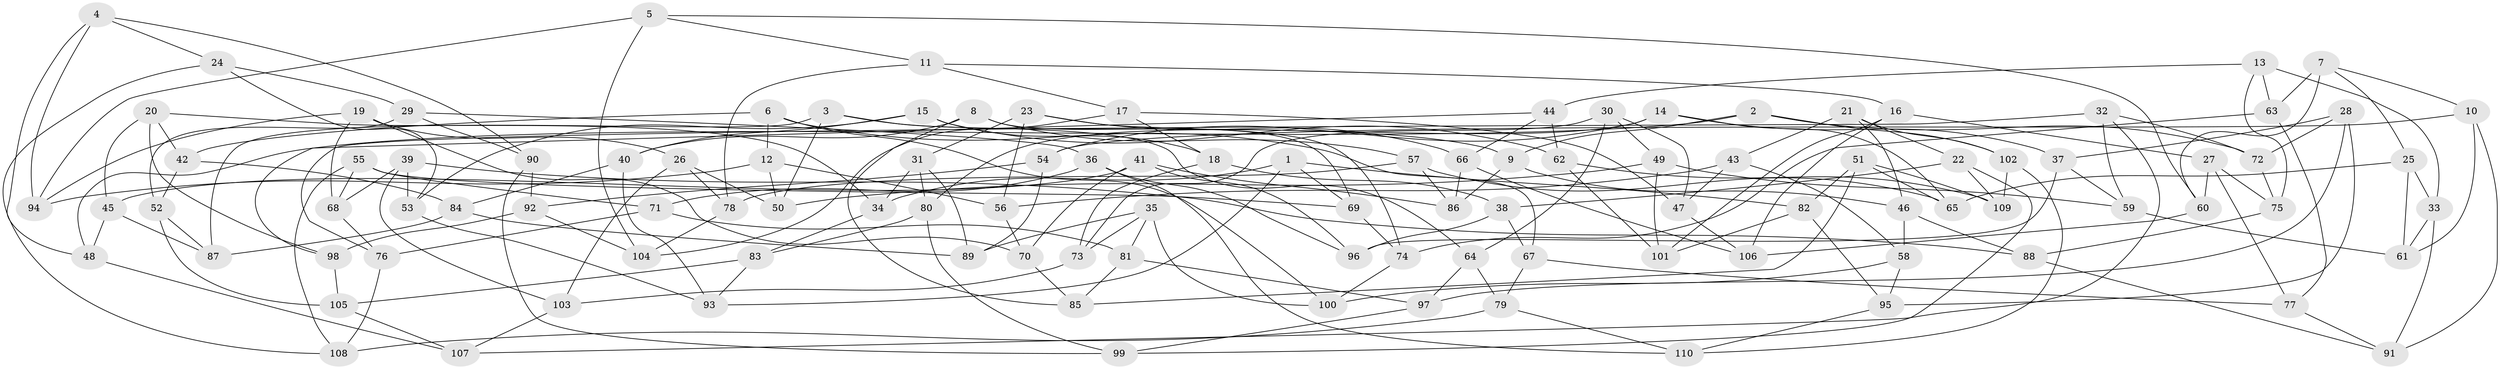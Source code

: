 // coarse degree distribution, {6: 0.5818181818181818, 4: 0.10909090909090909, 5: 0.21818181818181817, 8: 0.01818181818181818, 3: 0.01818181818181818, 7: 0.05454545454545454}
// Generated by graph-tools (version 1.1) at 2025/38/03/04/25 23:38:06]
// undirected, 110 vertices, 220 edges
graph export_dot {
  node [color=gray90,style=filled];
  1;
  2;
  3;
  4;
  5;
  6;
  7;
  8;
  9;
  10;
  11;
  12;
  13;
  14;
  15;
  16;
  17;
  18;
  19;
  20;
  21;
  22;
  23;
  24;
  25;
  26;
  27;
  28;
  29;
  30;
  31;
  32;
  33;
  34;
  35;
  36;
  37;
  38;
  39;
  40;
  41;
  42;
  43;
  44;
  45;
  46;
  47;
  48;
  49;
  50;
  51;
  52;
  53;
  54;
  55;
  56;
  57;
  58;
  59;
  60;
  61;
  62;
  63;
  64;
  65;
  66;
  67;
  68;
  69;
  70;
  71;
  72;
  73;
  74;
  75;
  76;
  77;
  78;
  79;
  80;
  81;
  82;
  83;
  84;
  85;
  86;
  87;
  88;
  89;
  90;
  91;
  92;
  93;
  94;
  95;
  96;
  97;
  98;
  99;
  100;
  101;
  102;
  103;
  104;
  105;
  106;
  107;
  108;
  109;
  110;
  1 -- 93;
  1 -- 34;
  1 -- 69;
  1 -- 82;
  2 -- 9;
  2 -- 48;
  2 -- 102;
  2 -- 72;
  3 -- 87;
  3 -- 9;
  3 -- 64;
  3 -- 50;
  4 -- 24;
  4 -- 48;
  4 -- 90;
  4 -- 94;
  5 -- 94;
  5 -- 60;
  5 -- 11;
  5 -- 104;
  6 -- 42;
  6 -- 67;
  6 -- 100;
  6 -- 12;
  7 -- 60;
  7 -- 63;
  7 -- 25;
  7 -- 10;
  8 -- 40;
  8 -- 69;
  8 -- 85;
  8 -- 57;
  9 -- 86;
  9 -- 46;
  10 -- 54;
  10 -- 61;
  10 -- 91;
  11 -- 16;
  11 -- 17;
  11 -- 78;
  12 -- 56;
  12 -- 94;
  12 -- 50;
  13 -- 33;
  13 -- 75;
  13 -- 44;
  13 -- 63;
  14 -- 80;
  14 -- 37;
  14 -- 54;
  14 -- 65;
  15 -- 53;
  15 -- 40;
  15 -- 18;
  15 -- 62;
  16 -- 27;
  16 -- 101;
  16 -- 106;
  17 -- 47;
  17 -- 18;
  17 -- 104;
  18 -- 73;
  18 -- 38;
  19 -- 70;
  19 -- 94;
  19 -- 26;
  19 -- 68;
  20 -- 34;
  20 -- 42;
  20 -- 45;
  20 -- 98;
  21 -- 43;
  21 -- 46;
  21 -- 102;
  21 -- 22;
  22 -- 38;
  22 -- 99;
  22 -- 109;
  23 -- 66;
  23 -- 56;
  23 -- 31;
  23 -- 74;
  24 -- 53;
  24 -- 108;
  24 -- 29;
  25 -- 65;
  25 -- 33;
  25 -- 61;
  26 -- 78;
  26 -- 50;
  26 -- 103;
  27 -- 77;
  27 -- 60;
  27 -- 75;
  28 -- 72;
  28 -- 95;
  28 -- 37;
  28 -- 97;
  29 -- 90;
  29 -- 36;
  29 -- 52;
  30 -- 64;
  30 -- 73;
  30 -- 47;
  30 -- 49;
  31 -- 34;
  31 -- 89;
  31 -- 80;
  32 -- 76;
  32 -- 72;
  32 -- 107;
  32 -- 59;
  33 -- 61;
  33 -- 91;
  34 -- 83;
  35 -- 89;
  35 -- 81;
  35 -- 73;
  35 -- 100;
  36 -- 96;
  36 -- 71;
  36 -- 110;
  37 -- 59;
  37 -- 96;
  38 -- 96;
  38 -- 67;
  39 -- 68;
  39 -- 103;
  39 -- 53;
  39 -- 88;
  40 -- 84;
  40 -- 93;
  41 -- 45;
  41 -- 86;
  41 -- 70;
  41 -- 96;
  42 -- 52;
  42 -- 84;
  43 -- 58;
  43 -- 56;
  43 -- 47;
  44 -- 98;
  44 -- 62;
  44 -- 66;
  45 -- 48;
  45 -- 87;
  46 -- 88;
  46 -- 58;
  47 -- 106;
  48 -- 107;
  49 -- 59;
  49 -- 101;
  49 -- 50;
  51 -- 82;
  51 -- 85;
  51 -- 109;
  51 -- 65;
  52 -- 87;
  52 -- 105;
  53 -- 93;
  54 -- 92;
  54 -- 89;
  55 -- 68;
  55 -- 108;
  55 -- 71;
  55 -- 69;
  56 -- 70;
  57 -- 78;
  57 -- 86;
  57 -- 65;
  58 -- 95;
  58 -- 100;
  59 -- 61;
  60 -- 106;
  62 -- 101;
  62 -- 109;
  63 -- 77;
  63 -- 74;
  64 -- 79;
  64 -- 97;
  66 -- 86;
  66 -- 106;
  67 -- 77;
  67 -- 79;
  68 -- 76;
  69 -- 74;
  70 -- 85;
  71 -- 81;
  71 -- 76;
  72 -- 75;
  73 -- 103;
  74 -- 100;
  75 -- 88;
  76 -- 108;
  77 -- 91;
  78 -- 104;
  79 -- 110;
  79 -- 108;
  80 -- 83;
  80 -- 99;
  81 -- 85;
  81 -- 97;
  82 -- 101;
  82 -- 95;
  83 -- 93;
  83 -- 105;
  84 -- 87;
  84 -- 89;
  88 -- 91;
  90 -- 92;
  90 -- 99;
  92 -- 98;
  92 -- 104;
  95 -- 110;
  97 -- 99;
  98 -- 105;
  102 -- 109;
  102 -- 110;
  103 -- 107;
  105 -- 107;
}
